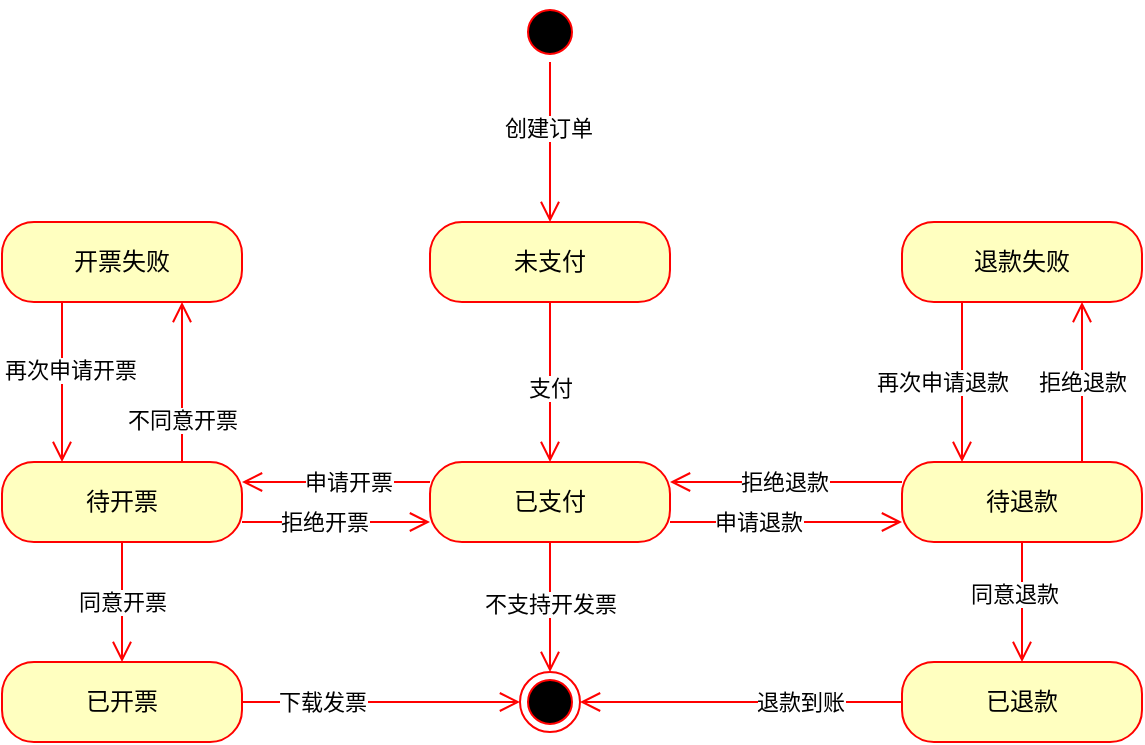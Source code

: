 <mxfile>
    <diagram id="OUCQybPowJdnNh2YIqGc" name="第 1 页">
        <mxGraphModel dx="823" dy="766" grid="1" gridSize="10" guides="1" tooltips="1" connect="1" arrows="1" fold="1" page="1" pageScale="1" pageWidth="827" pageHeight="1169" math="0" shadow="0">
            <root>
                <mxCell id="0"/>
                <mxCell id="1" parent="0"/>
                <mxCell id="2" value="" style="ellipse;html=1;shape=startState;fillColor=#000000;strokeColor=#ff0000;" parent="1" vertex="1">
                    <mxGeometry x="388" y="260" width="30" height="30" as="geometry"/>
                </mxCell>
                <mxCell id="3" value="" style="edgeStyle=orthogonalEdgeStyle;html=1;verticalAlign=bottom;endArrow=open;endSize=8;strokeColor=#ff0000;" parent="1" source="2" target="5" edge="1">
                    <mxGeometry relative="1" as="geometry">
                        <mxPoint x="403" y="440" as="targetPoint"/>
                    </mxGeometry>
                </mxCell>
                <mxCell id="4" value="创建订单" style="edgeLabel;html=1;align=center;verticalAlign=middle;resizable=0;points=[];" parent="3" vertex="1" connectable="0">
                    <mxGeometry x="-0.188" y="-1" relative="1" as="geometry">
                        <mxPoint as="offset"/>
                    </mxGeometry>
                </mxCell>
                <mxCell id="5" value="未支付" style="rounded=1;whiteSpace=wrap;html=1;arcSize=40;fontColor=#000000;fillColor=#ffffc0;strokeColor=#ff0000;" parent="1" vertex="1">
                    <mxGeometry x="343" y="370" width="120" height="40" as="geometry"/>
                </mxCell>
                <mxCell id="6" value="" style="edgeStyle=orthogonalEdgeStyle;html=1;verticalAlign=bottom;endArrow=open;endSize=8;strokeColor=#ff0000;entryX=0.5;entryY=0;entryDx=0;entryDy=0;" parent="1" source="5" target="8" edge="1">
                    <mxGeometry relative="1" as="geometry">
                        <mxPoint x="462" y="540" as="targetPoint"/>
                    </mxGeometry>
                </mxCell>
                <mxCell id="7" value="支付" style="edgeLabel;html=1;align=center;verticalAlign=middle;resizable=0;points=[];" parent="6" vertex="1" connectable="0">
                    <mxGeometry x="-0.251" y="-1" relative="1" as="geometry">
                        <mxPoint x="1" y="13" as="offset"/>
                    </mxGeometry>
                </mxCell>
                <mxCell id="8" value="已支付" style="rounded=1;whiteSpace=wrap;html=1;arcSize=40;fontColor=#000000;fillColor=#ffffc0;strokeColor=#ff0000;" parent="1" vertex="1">
                    <mxGeometry x="343" y="490" width="120" height="40" as="geometry"/>
                </mxCell>
                <mxCell id="9" value="" style="edgeStyle=orthogonalEdgeStyle;html=1;verticalAlign=bottom;endArrow=open;endSize=8;strokeColor=#ff0000;exitX=0;exitY=0.25;exitDx=0;exitDy=0;entryX=1;entryY=0.25;entryDx=0;entryDy=0;" parent="1" source="8" target="14" edge="1">
                    <mxGeometry relative="1" as="geometry">
                        <mxPoint x="288" y="590" as="targetPoint"/>
                        <mxPoint x="343" y="510" as="sourcePoint"/>
                    </mxGeometry>
                </mxCell>
                <mxCell id="10" value="申请开票" style="edgeLabel;html=1;align=center;verticalAlign=middle;resizable=0;points=[];" parent="9" vertex="1" connectable="0">
                    <mxGeometry x="-0.261" relative="1" as="geometry">
                        <mxPoint x="-7" as="offset"/>
                    </mxGeometry>
                </mxCell>
                <mxCell id="13" value="" style="ellipse;html=1;shape=endState;fillColor=#000000;strokeColor=#ff0000;" parent="1" vertex="1">
                    <mxGeometry x="388" y="595" width="30" height="30" as="geometry"/>
                </mxCell>
                <mxCell id="14" value="待开票" style="rounded=1;whiteSpace=wrap;html=1;arcSize=40;fontColor=#000000;fillColor=#ffffc0;strokeColor=#ff0000;" parent="1" vertex="1">
                    <mxGeometry x="129" y="490" width="120" height="40" as="geometry"/>
                </mxCell>
                <mxCell id="15" value="" style="edgeStyle=orthogonalEdgeStyle;html=1;verticalAlign=bottom;endArrow=open;endSize=8;strokeColor=#ff0000;exitX=0.5;exitY=1;exitDx=0;exitDy=0;" parent="1" source="14" target="17" edge="1">
                    <mxGeometry relative="1" as="geometry">
                        <mxPoint x="273" y="730" as="targetPoint"/>
                    </mxGeometry>
                </mxCell>
                <mxCell id="16" value="同意开票" style="edgeLabel;html=1;align=center;verticalAlign=middle;resizable=0;points=[];" parent="15" vertex="1" connectable="0">
                    <mxGeometry x="-0.274" y="1" relative="1" as="geometry">
                        <mxPoint x="-1" y="8" as="offset"/>
                    </mxGeometry>
                </mxCell>
                <mxCell id="17" value="已开票" style="rounded=1;whiteSpace=wrap;html=1;arcSize=40;fontColor=#000000;fillColor=#ffffc0;strokeColor=#ff0000;" parent="1" vertex="1">
                    <mxGeometry x="129" y="590" width="120" height="40" as="geometry"/>
                </mxCell>
                <mxCell id="18" value="" style="edgeStyle=orthogonalEdgeStyle;html=1;verticalAlign=bottom;endArrow=open;endSize=8;strokeColor=#ff0000;entryX=0;entryY=0.5;entryDx=0;entryDy=0;exitX=1;exitY=0.5;exitDx=0;exitDy=0;" parent="1" source="17" target="13" edge="1">
                    <mxGeometry relative="1" as="geometry">
                        <mxPoint x="273" y="840" as="targetPoint"/>
                        <Array as="points"/>
                        <mxPoint x="299" y="800" as="sourcePoint"/>
                    </mxGeometry>
                </mxCell>
                <mxCell id="19" value="下载发票" style="edgeLabel;html=1;align=center;verticalAlign=middle;resizable=0;points=[];" parent="18" vertex="1" connectable="0">
                    <mxGeometry x="-0.258" y="-1" relative="1" as="geometry">
                        <mxPoint x="-12" y="-1" as="offset"/>
                    </mxGeometry>
                </mxCell>
                <mxCell id="21" value="开票失败" style="rounded=1;whiteSpace=wrap;html=1;arcSize=40;fontColor=#000000;fillColor=#ffffc0;strokeColor=#ff0000;" parent="1" vertex="1">
                    <mxGeometry x="129" y="370" width="120" height="40" as="geometry"/>
                </mxCell>
                <mxCell id="22" value="" style="edgeStyle=orthogonalEdgeStyle;html=1;verticalAlign=bottom;endArrow=open;endSize=8;strokeColor=#ff0000;exitX=0.75;exitY=0;exitDx=0;exitDy=0;entryX=0.75;entryY=1;entryDx=0;entryDy=0;" parent="1" source="14" target="21" edge="1">
                    <mxGeometry relative="1" as="geometry">
                        <mxPoint x="478" y="750" as="targetPoint"/>
                        <Array as="points">
                            <mxPoint x="219" y="410"/>
                            <mxPoint x="219" y="410"/>
                        </Array>
                    </mxGeometry>
                </mxCell>
                <mxCell id="23" value="不同意开票" style="edgeLabel;html=1;align=center;verticalAlign=middle;resizable=0;points=[];" parent="22" vertex="1" connectable="0">
                    <mxGeometry x="-0.141" y="-1" relative="1" as="geometry">
                        <mxPoint x="-1" y="13" as="offset"/>
                    </mxGeometry>
                </mxCell>
                <mxCell id="25" value="" style="edgeStyle=orthogonalEdgeStyle;html=1;verticalAlign=bottom;endArrow=open;endSize=8;strokeColor=#ff0000;exitX=0.25;exitY=1;exitDx=0;exitDy=0;entryX=0.25;entryY=0;entryDx=0;entryDy=0;" parent="1" source="21" target="14" edge="1">
                    <mxGeometry relative="1" as="geometry">
                        <mxPoint x="149" y="580" as="targetPoint"/>
                        <mxPoint x="79" y="440" as="sourcePoint"/>
                        <Array as="points">
                            <mxPoint x="159" y="460"/>
                            <mxPoint x="159" y="460"/>
                        </Array>
                    </mxGeometry>
                </mxCell>
                <mxCell id="26" value="再次申请开票" style="edgeLabel;html=1;align=center;verticalAlign=middle;resizable=0;points=[];" parent="25" vertex="1" connectable="0">
                    <mxGeometry x="-0.141" y="-1" relative="1" as="geometry">
                        <mxPoint x="5" y="-1" as="offset"/>
                    </mxGeometry>
                </mxCell>
                <mxCell id="27" value="待退款" style="rounded=1;whiteSpace=wrap;html=1;arcSize=40;fontColor=#000000;fillColor=#ffffc0;strokeColor=#ff0000;" parent="1" vertex="1">
                    <mxGeometry x="579" y="490" width="120" height="40" as="geometry"/>
                </mxCell>
                <mxCell id="28" value="" style="edgeStyle=orthogonalEdgeStyle;html=1;verticalAlign=bottom;endArrow=open;endSize=8;strokeColor=#ff0000;entryX=0.5;entryY=0;entryDx=0;entryDy=0;exitX=0.5;exitY=1;exitDx=0;exitDy=0;" parent="1" source="27" target="32" edge="1">
                    <mxGeometry relative="1" as="geometry">
                        <mxPoint x="462" y="700" as="targetPoint"/>
                        <mxPoint x="579" y="650" as="sourcePoint"/>
                    </mxGeometry>
                </mxCell>
                <mxCell id="34" value="同意退款" style="edgeLabel;html=1;align=center;verticalAlign=middle;resizable=0;points=[];" parent="28" vertex="1" connectable="0">
                    <mxGeometry x="-0.233" y="-2" relative="1" as="geometry">
                        <mxPoint x="-2" y="3" as="offset"/>
                    </mxGeometry>
                </mxCell>
                <mxCell id="30" value="" style="edgeStyle=orthogonalEdgeStyle;html=1;verticalAlign=bottom;endArrow=open;endSize=8;strokeColor=#ff0000;movable=1;resizable=1;rotatable=1;deletable=1;editable=1;connectable=1;exitX=1;exitY=0.75;exitDx=0;exitDy=0;entryX=0;entryY=0.75;entryDx=0;entryDy=0;" parent="1" source="8" target="27" edge="1">
                    <mxGeometry relative="1" as="geometry">
                        <mxPoint x="499" y="550" as="targetPoint"/>
                        <mxPoint x="669" y="570" as="sourcePoint"/>
                        <Array as="points"/>
                    </mxGeometry>
                </mxCell>
                <mxCell id="31" value="申请退款" style="edgeLabel;html=1;align=center;verticalAlign=middle;resizable=0;points=[];" parent="30" vertex="1" connectable="0">
                    <mxGeometry x="0.233" relative="1" as="geometry">
                        <mxPoint x="-28" as="offset"/>
                    </mxGeometry>
                </mxCell>
                <mxCell id="32" value="已退款" style="rounded=1;whiteSpace=wrap;html=1;arcSize=40;fontColor=#000000;fillColor=#ffffc0;strokeColor=#ff0000;" parent="1" vertex="1">
                    <mxGeometry x="579" y="590" width="120" height="40" as="geometry"/>
                </mxCell>
                <mxCell id="33" value="" style="edgeStyle=orthogonalEdgeStyle;html=1;verticalAlign=bottom;endArrow=open;endSize=8;strokeColor=#ff0000;entryX=1;entryY=0.5;entryDx=0;entryDy=0;exitX=0;exitY=0.5;exitDx=0;exitDy=0;" parent="1" source="32" target="13" edge="1">
                    <mxGeometry relative="1" as="geometry">
                        <mxPoint x="462" y="830" as="targetPoint"/>
                        <Array as="points"/>
                    </mxGeometry>
                </mxCell>
                <mxCell id="35" value="退款到账" style="edgeLabel;html=1;align=center;verticalAlign=middle;resizable=0;points=[];" parent="33" vertex="1" connectable="0">
                    <mxGeometry x="0.011" y="3" relative="1" as="geometry">
                        <mxPoint x="30" y="-3" as="offset"/>
                    </mxGeometry>
                </mxCell>
                <mxCell id="36" value="退款失败" style="rounded=1;whiteSpace=wrap;html=1;arcSize=40;fontColor=#000000;fillColor=#ffffc0;strokeColor=#ff0000;" parent="1" vertex="1">
                    <mxGeometry x="579" y="370" width="120" height="40" as="geometry"/>
                </mxCell>
                <mxCell id="37" value="" style="edgeStyle=orthogonalEdgeStyle;html=1;verticalAlign=bottom;endArrow=open;endSize=8;strokeColor=#ff0000;exitX=0.75;exitY=0;exitDx=0;exitDy=0;entryX=0.75;entryY=1;entryDx=0;entryDy=0;" parent="1" source="27" target="36" edge="1">
                    <mxGeometry relative="1" as="geometry">
                        <mxPoint x="688" y="800" as="targetPoint"/>
                        <Array as="points">
                            <mxPoint x="669" y="460"/>
                            <mxPoint x="669" y="460"/>
                        </Array>
                    </mxGeometry>
                </mxCell>
                <mxCell id="38" value="拒绝退款" style="edgeLabel;html=1;align=center;verticalAlign=middle;resizable=0;points=[];" parent="37" vertex="1" connectable="0">
                    <mxGeometry x="-0.401" y="2" relative="1" as="geometry">
                        <mxPoint x="2" y="-16" as="offset"/>
                    </mxGeometry>
                </mxCell>
                <mxCell id="40" value="" style="edgeStyle=orthogonalEdgeStyle;html=1;verticalAlign=bottom;endArrow=open;endSize=8;strokeColor=#ff0000;entryX=0.25;entryY=0;entryDx=0;entryDy=0;exitX=0.25;exitY=1;exitDx=0;exitDy=0;" parent="1" source="36" target="27" edge="1">
                    <mxGeometry relative="1" as="geometry">
                        <mxPoint x="698" y="710" as="targetPoint"/>
                        <mxPoint x="738" y="590" as="sourcePoint"/>
                        <Array as="points">
                            <mxPoint x="609" y="470"/>
                            <mxPoint x="609" y="470"/>
                        </Array>
                    </mxGeometry>
                </mxCell>
                <mxCell id="41" value="再次申请退款" style="edgeLabel;html=1;align=center;verticalAlign=middle;resizable=0;points=[];" parent="40" vertex="1" connectable="0">
                    <mxGeometry x="-0.401" y="2" relative="1" as="geometry">
                        <mxPoint x="-12" y="16" as="offset"/>
                    </mxGeometry>
                </mxCell>
                <mxCell id="43" value="" style="edgeStyle=orthogonalEdgeStyle;html=1;verticalAlign=bottom;endArrow=open;endSize=8;strokeColor=#ff0000;movable=1;resizable=1;rotatable=1;deletable=1;editable=1;connectable=1;entryX=1;entryY=0.25;entryDx=0;entryDy=0;exitX=0;exitY=0.25;exitDx=0;exitDy=0;" parent="1" source="27" target="8" edge="1">
                    <mxGeometry relative="1" as="geometry">
                        <mxPoint x="442" y="640" as="targetPoint"/>
                        <mxPoint x="539" y="500" as="sourcePoint"/>
                        <Array as="points">
                            <mxPoint x="539" y="500"/>
                            <mxPoint x="539" y="500"/>
                        </Array>
                    </mxGeometry>
                </mxCell>
                <mxCell id="44" value="拒绝退款" style="edgeLabel;html=1;align=center;verticalAlign=middle;resizable=0;points=[];" parent="43" vertex="1" connectable="0">
                    <mxGeometry x="0.233" relative="1" as="geometry">
                        <mxPoint x="12" as="offset"/>
                    </mxGeometry>
                </mxCell>
                <mxCell id="45" value="" style="edgeStyle=orthogonalEdgeStyle;html=1;verticalAlign=bottom;endArrow=open;endSize=8;strokeColor=#ff0000;entryX=0;entryY=0.75;entryDx=0;entryDy=0;exitX=1;exitY=0.75;exitDx=0;exitDy=0;" parent="1" source="14" target="8" edge="1">
                    <mxGeometry relative="1" as="geometry">
                        <mxPoint x="349" y="610" as="targetPoint"/>
                        <mxPoint x="359" y="550" as="sourcePoint"/>
                    </mxGeometry>
                </mxCell>
                <mxCell id="46" value="拒绝开票" style="edgeLabel;html=1;align=center;verticalAlign=middle;resizable=0;points=[];" parent="45" vertex="1" connectable="0">
                    <mxGeometry x="-0.261" relative="1" as="geometry">
                        <mxPoint x="6" as="offset"/>
                    </mxGeometry>
                </mxCell>
                <mxCell id="49" value="" style="edgeStyle=orthogonalEdgeStyle;html=1;verticalAlign=bottom;endArrow=open;endSize=8;strokeColor=#ff0000;entryX=0.5;entryY=0;entryDx=0;entryDy=0;exitX=0.5;exitY=1;exitDx=0;exitDy=0;" parent="1" source="8" target="13" edge="1">
                    <mxGeometry relative="1" as="geometry">
                        <mxPoint x="413" y="500" as="targetPoint"/>
                        <mxPoint x="413" y="420" as="sourcePoint"/>
                    </mxGeometry>
                </mxCell>
                <mxCell id="50" value="不支持开发票" style="edgeLabel;html=1;align=center;verticalAlign=middle;resizable=0;points=[];" parent="49" vertex="1" connectable="0">
                    <mxGeometry x="-0.251" y="-1" relative="1" as="geometry">
                        <mxPoint x="1" y="6" as="offset"/>
                    </mxGeometry>
                </mxCell>
            </root>
        </mxGraphModel>
    </diagram>
</mxfile>